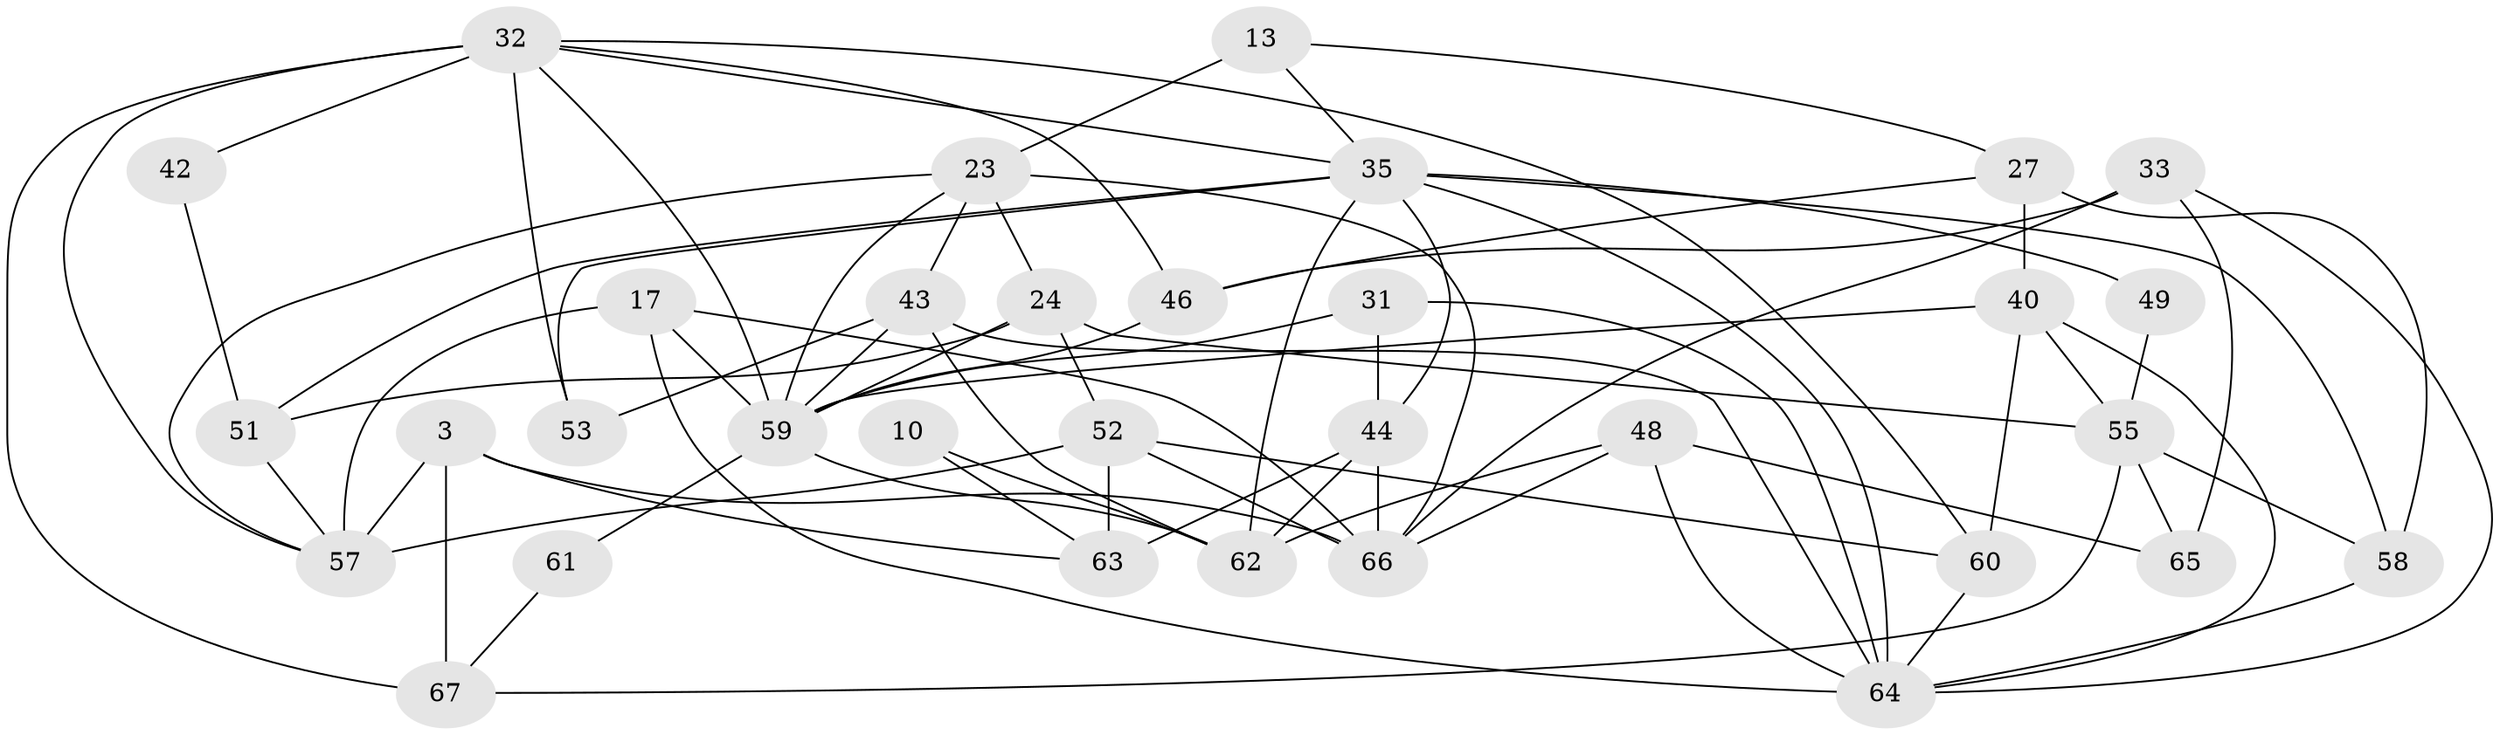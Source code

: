 // original degree distribution, {3: 0.29850746268656714, 5: 0.19402985074626866, 6: 0.04477611940298507, 4: 0.31343283582089554, 7: 0.04477611940298507, 2: 0.08955223880597014, 8: 0.014925373134328358}
// Generated by graph-tools (version 1.1) at 2025/50/03/09/25 04:50:42]
// undirected, 33 vertices, 78 edges
graph export_dot {
graph [start="1"]
  node [color=gray90,style=filled];
  3;
  10;
  13 [super="+1"];
  17;
  23;
  24 [super="+22"];
  27 [super="+6"];
  31;
  32 [super="+21+25"];
  33;
  35 [super="+8"];
  40 [super="+38"];
  42;
  43 [super="+39"];
  44 [super="+28"];
  46 [super="+15"];
  48;
  49;
  51;
  52 [super="+37+5"];
  53;
  55 [super="+34"];
  57 [super="+54+45"];
  58 [super="+36"];
  59 [super="+26+20"];
  60 [super="+56"];
  61;
  62 [super="+16"];
  63 [super="+29"];
  64 [super="+2+30"];
  65;
  66 [super="+50"];
  67 [super="+9"];
  3 -- 66;
  3 -- 57 [weight=2];
  3 -- 67 [weight=2];
  3 -- 63;
  10 -- 62;
  10 -- 63;
  13 -- 23 [weight=2];
  13 -- 35;
  13 -- 27;
  17 -- 66;
  17 -- 57 [weight=3];
  17 -- 64 [weight=2];
  17 -- 59;
  23 -- 24;
  23 -- 43;
  23 -- 66;
  23 -- 57 [weight=2];
  23 -- 59;
  24 -- 51;
  24 -- 52;
  24 -- 55;
  24 -- 59;
  27 -- 40;
  27 -- 58 [weight=2];
  27 -- 46;
  31 -- 44;
  31 -- 64;
  31 -- 59;
  32 -- 46;
  32 -- 35;
  32 -- 60;
  32 -- 57;
  32 -- 42;
  32 -- 67;
  32 -- 53;
  32 -- 59;
  33 -- 46 [weight=2];
  33 -- 65;
  33 -- 64;
  33 -- 66;
  35 -- 51 [weight=2];
  35 -- 49 [weight=2];
  35 -- 64 [weight=2];
  35 -- 53;
  35 -- 62;
  35 -- 58;
  35 -- 44;
  40 -- 60 [weight=2];
  40 -- 64;
  40 -- 59 [weight=3];
  40 -- 55;
  42 -- 51;
  43 -- 53 [weight=2];
  43 -- 59;
  43 -- 64;
  43 -- 62;
  44 -- 62;
  44 -- 63 [weight=2];
  44 -- 66 [weight=2];
  46 -- 59;
  48 -- 65;
  48 -- 62 [weight=2];
  48 -- 66;
  48 -- 64;
  49 -- 55;
  51 -- 57;
  52 -- 66;
  52 -- 60;
  52 -- 63;
  52 -- 57;
  55 -- 58 [weight=2];
  55 -- 67;
  55 -- 65;
  58 -- 64;
  59 -- 61;
  59 -- 62;
  60 -- 64 [weight=2];
  61 -- 67;
}
